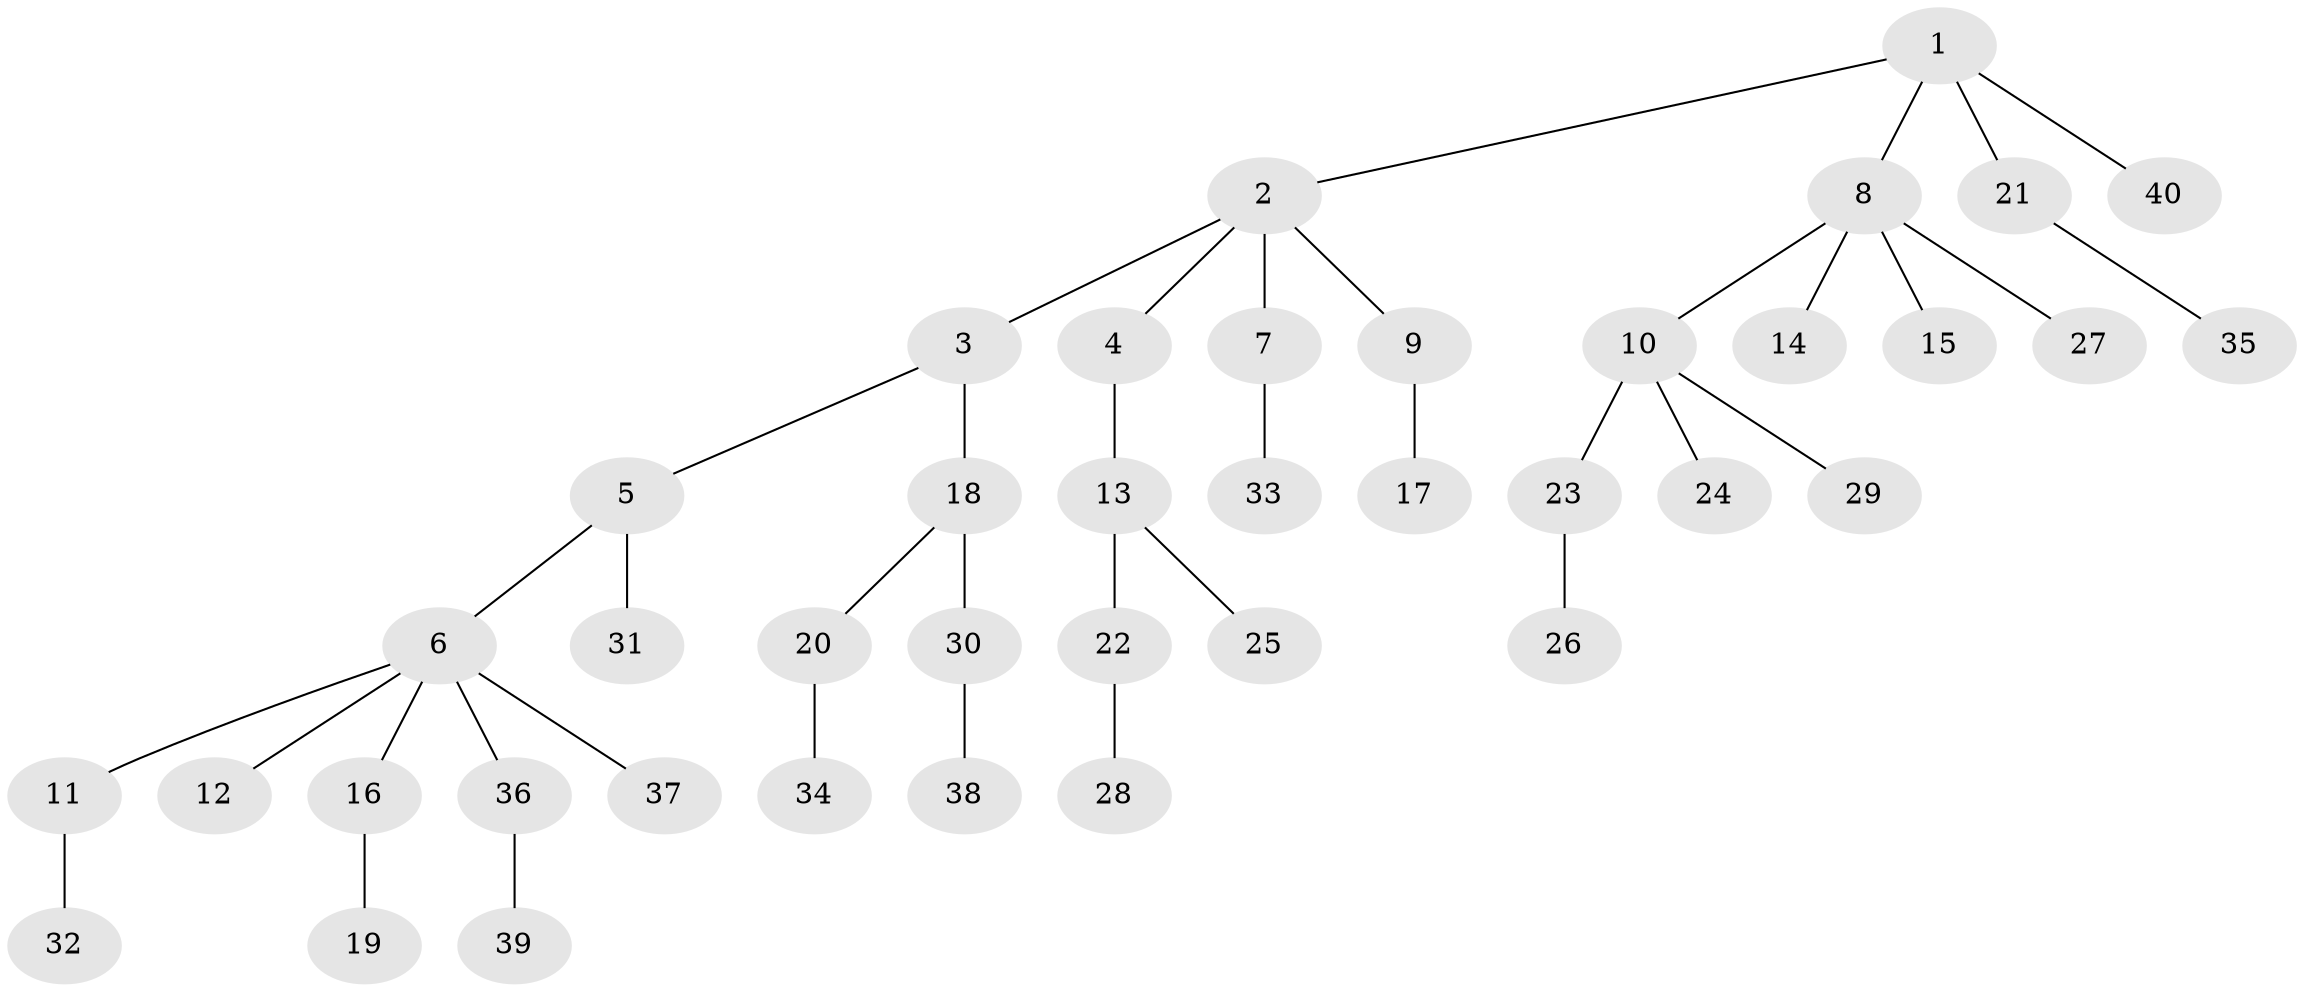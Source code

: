 // original degree distribution, {5: 0.02631578947368421, 6: 0.02631578947368421, 4: 0.039473684210526314, 3: 0.14473684210526316, 7: 0.013157894736842105, 2: 0.25, 1: 0.5}
// Generated by graph-tools (version 1.1) at 2025/36/03/09/25 02:36:33]
// undirected, 40 vertices, 39 edges
graph export_dot {
graph [start="1"]
  node [color=gray90,style=filled];
  1;
  2;
  3;
  4;
  5;
  6;
  7;
  8;
  9;
  10;
  11;
  12;
  13;
  14;
  15;
  16;
  17;
  18;
  19;
  20;
  21;
  22;
  23;
  24;
  25;
  26;
  27;
  28;
  29;
  30;
  31;
  32;
  33;
  34;
  35;
  36;
  37;
  38;
  39;
  40;
  1 -- 2 [weight=1.0];
  1 -- 8 [weight=1.0];
  1 -- 21 [weight=1.0];
  1 -- 40 [weight=1.0];
  2 -- 3 [weight=1.0];
  2 -- 4 [weight=1.0];
  2 -- 7 [weight=1.0];
  2 -- 9 [weight=1.0];
  3 -- 5 [weight=1.0];
  3 -- 18 [weight=1.0];
  4 -- 13 [weight=1.0];
  5 -- 6 [weight=1.0];
  5 -- 31 [weight=1.0];
  6 -- 11 [weight=1.0];
  6 -- 12 [weight=1.0];
  6 -- 16 [weight=1.0];
  6 -- 36 [weight=1.0];
  6 -- 37 [weight=1.0];
  7 -- 33 [weight=1.0];
  8 -- 10 [weight=1.0];
  8 -- 14 [weight=1.0];
  8 -- 15 [weight=1.0];
  8 -- 27 [weight=1.0];
  9 -- 17 [weight=1.0];
  10 -- 23 [weight=1.0];
  10 -- 24 [weight=1.0];
  10 -- 29 [weight=1.0];
  11 -- 32 [weight=1.0];
  13 -- 22 [weight=1.0];
  13 -- 25 [weight=1.0];
  16 -- 19 [weight=2.0];
  18 -- 20 [weight=1.0];
  18 -- 30 [weight=2.0];
  20 -- 34 [weight=2.0];
  21 -- 35 [weight=1.0];
  22 -- 28 [weight=2.0];
  23 -- 26 [weight=2.0];
  30 -- 38 [weight=1.0];
  36 -- 39 [weight=1.0];
}
